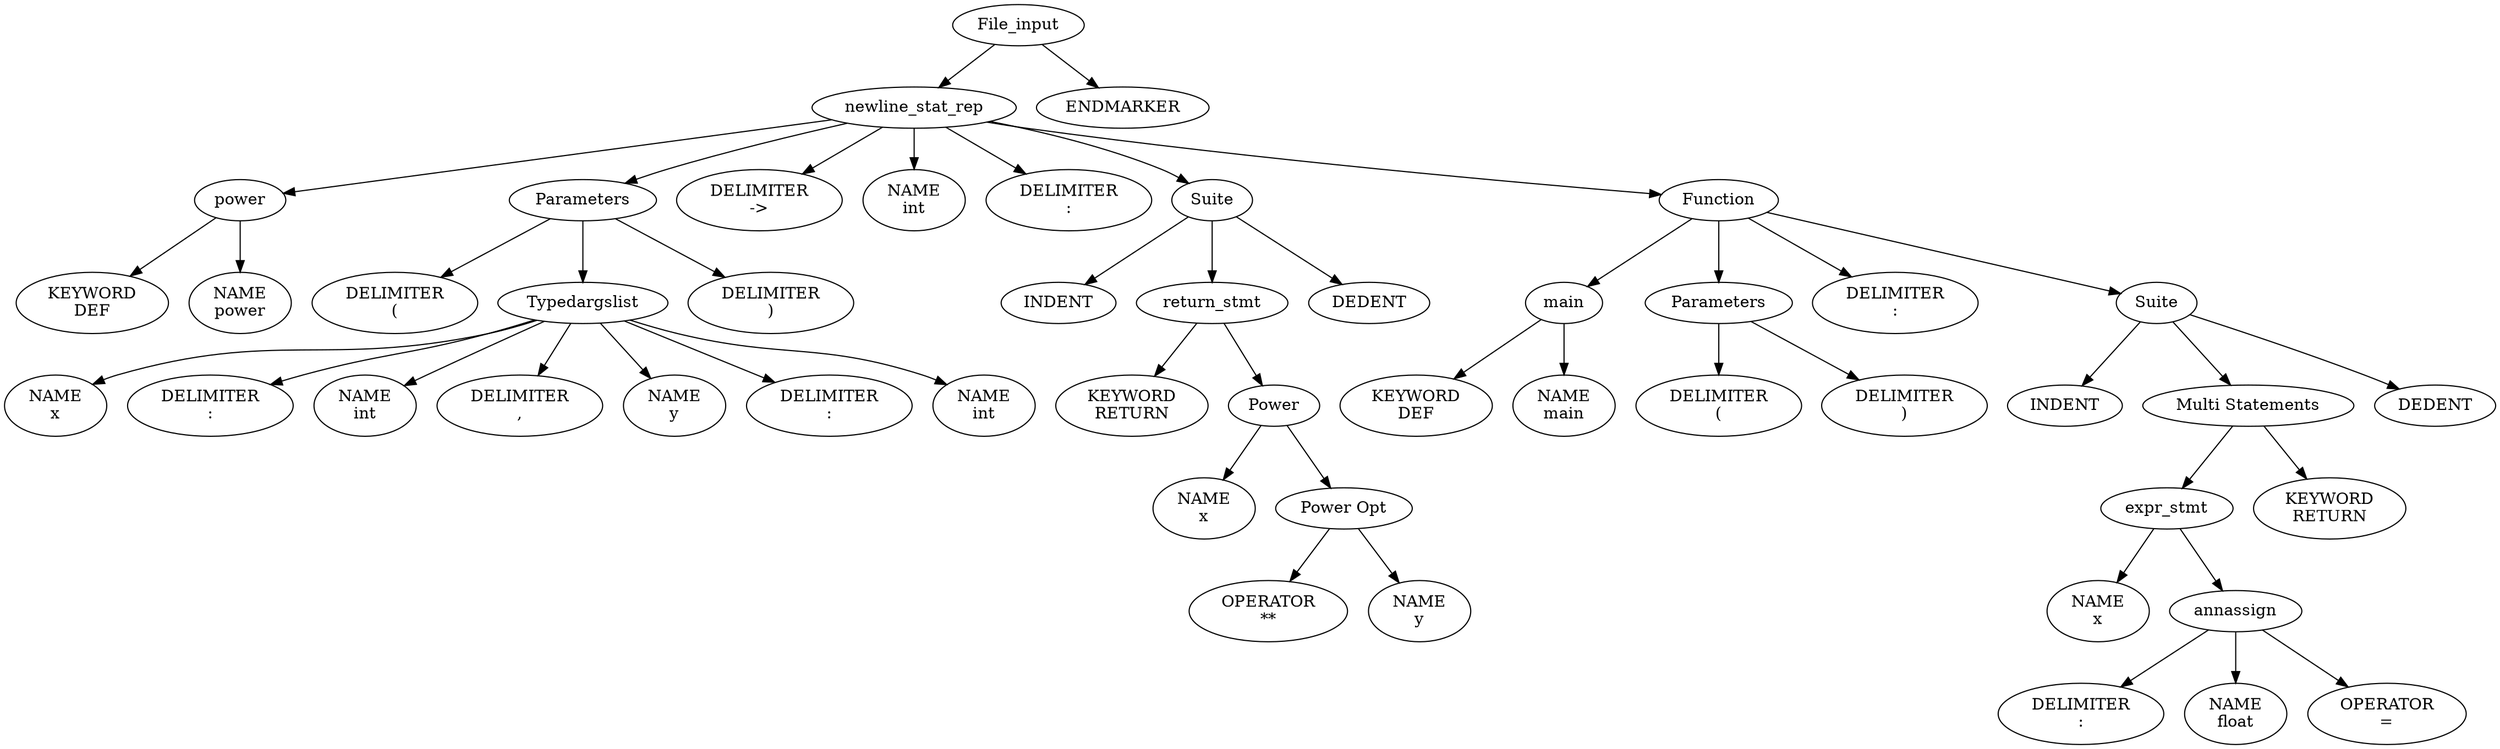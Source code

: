 digraph parse_tree {
"0x55f8e2c89eb0" [label="File_input"];
"0x55f8e2c89eb0" -> "0x55f8e2ca2bf0";
"0x55f8e2ca2bf0" [label="newline_stat_rep"];
"0x55f8e2ca2bf0" -> "0x55f8e2c9f3b0";
"0x55f8e2c9f3b0" [label="power"];
"0x55f8e2c9f3b0" -> "0x55f8e2c9f250";
"0x55f8e2c9f250" [label="KEYWORD
DEF"];
"0x55f8e2c9f3b0" -> "0x55f8e2c9f300";
"0x55f8e2c9f300" [label="NAME
power"];
"0x55f8e2ca2bf0" -> "0x55f8e2ca07f0";
"0x55f8e2ca07f0" [label="Parameters"];
"0x55f8e2ca07f0" -> "0x55f8e2c9fa80";
"0x55f8e2c9fa80" [label="DELIMITER
("];
"0x55f8e2ca07f0" -> "0x55f8e2ca0540";
"0x55f8e2ca0540" [label="Typedargslist"];
"0x55f8e2ca0540" -> "0x55f8e2c9fb30";
"0x55f8e2c9fb30" [label="NAME
x"];
"0x55f8e2ca0540" -> "0x55f8e2c9fbe0";
"0x55f8e2c9fbe0" [label="DELIMITER
:"];
"0x55f8e2ca0540" -> "0x55f8e2c9fdf0";
"0x55f8e2c9fdf0" [label="NAME
int"];
"0x55f8e2ca0540" -> "0x55f8e2c9fd40";
"0x55f8e2c9fd40" [label="DELIMITER
,"];
"0x55f8e2ca0540" -> "0x55f8e2c9fec0";
"0x55f8e2c9fec0" [label="NAME
y"];
"0x55f8e2ca0540" -> "0x55f8e2c9ff70";
"0x55f8e2c9ff70" [label="DELIMITER
:"];
"0x55f8e2ca0540" -> "0x55f8e2ca0180";
"0x55f8e2ca0180" [label="NAME
int"];
"0x55f8e2ca07f0" -> "0x55f8e2ca00d0";
"0x55f8e2ca00d0" [label="DELIMITER
)"];
"0x55f8e2ca2bf0" -> "0x55f8e2ca08c0";
"0x55f8e2ca08c0" [label="DELIMITER
->"];
"0x55f8e2ca2bf0" -> "0x55f8e2ca0970";
"0x55f8e2ca0970" [label="NAME
int"];
"0x55f8e2ca2bf0" -> "0x55f8e2ca0a20";
"0x55f8e2ca0a20" [label="DELIMITER
:"];
"0x55f8e2ca2bf0" -> "0x55f8e2ca1390";
"0x55f8e2ca1390" [label="Suite"];
"0x55f8e2ca1390" -> "0x55f8e2ca0b80";
"0x55f8e2ca0b80" [label="INDENT"];
"0x55f8e2ca1390" -> "0x55f8e2ca1210";
"0x55f8e2ca1210" [label="return_stmt"];
"0x55f8e2ca1210" -> "0x55f8e2ca0c30";
"0x55f8e2ca0c30" [label="KEYWORD
RETURN"];
"0x55f8e2ca1210" -> "0x55f8e2ca1070";
"0x55f8e2ca1070" [label="Power"];
"0x55f8e2ca1070" -> "0x55f8e2ca0ce0";
"0x55f8e2ca0ce0" [label="NAME
x"];
"0x55f8e2ca1070" -> "0x55f8e2ca0fa0";
"0x55f8e2ca0fa0" [label="Power Opt"];
"0x55f8e2ca0fa0" -> "0x55f8e2ca0d90";
"0x55f8e2ca0d90" [label="OPERATOR
**"];
"0x55f8e2ca0fa0" -> "0x55f8e2ca0e40";
"0x55f8e2ca0e40" [label="NAME
y"];
"0x55f8e2ca1390" -> "0x55f8e2ca12e0";
"0x55f8e2ca12e0" [label="DEDENT"];
"0x55f8e2ca2bf0" -> "0x55f8e2ca2b10";
"0x55f8e2ca2b10" [label="Function"];
"0x55f8e2ca2b10" -> "0x55f8e2ca1740";
"0x55f8e2ca1740" [label="main"];
"0x55f8e2ca1740" -> "0x55f8e2ca15e0";
"0x55f8e2ca15e0" [label="KEYWORD
DEF"];
"0x55f8e2ca1740" -> "0x55f8e2ca1690";
"0x55f8e2ca1690" [label="NAME
main"];
"0x55f8e2ca2b10" -> "0x55f8e2ca1ab0";
"0x55f8e2ca1ab0" [label="Parameters"];
"0x55f8e2ca1ab0" -> "0x55f8e2ca1950";
"0x55f8e2ca1950" [label="DELIMITER
("];
"0x55f8e2ca1ab0" -> "0x55f8e2ca1a00";
"0x55f8e2ca1a00" [label="DELIMITER
)"];
"0x55f8e2ca2b10" -> "0x55f8e2ca1b80";
"0x55f8e2ca1b80" [label="DELIMITER
:"];
"0x55f8e2ca2b10" -> "0x55f8e2ca2a10";
"0x55f8e2ca2a10" [label="Suite"];
"0x55f8e2ca2a10" -> "0x55f8e2ca1ce0";
"0x55f8e2ca1ce0" [label="INDENT"];
"0x55f8e2ca2a10" -> "0x55f8e2ca2860";
"0x55f8e2ca2860" [label="Multi Statements"];
"0x55f8e2ca2860" -> "0x55f8e2ca2350";
"0x55f8e2ca2350" [label="expr_stmt"];
"0x55f8e2ca2350" -> "0x55f8e2ca1d90";
"0x55f8e2ca1d90" [label="NAME
x"];
"0x55f8e2ca2350" -> "0x55f8e2ca2280";
"0x55f8e2ca2280" [label="annassign"];
"0x55f8e2ca2280" -> "0x55f8e2ca1e40";
"0x55f8e2ca1e40" [label="DELIMITER
:"];
"0x55f8e2ca2280" -> "0x55f8e2ca1ef0";
"0x55f8e2ca1ef0" [label="NAME
float"];
"0x55f8e2ca2280" -> "0x55f8e2ca1fa0";
"0x55f8e2ca1fa0" [label="OPERATOR
="];
"0x55f8e2ca2860" -> "0x55f8e2ca2770";
"0x55f8e2ca2770" [label="KEYWORD
RETURN"];
"0x55f8e2ca2a10" -> "0x55f8e2ca2960";
"0x55f8e2ca2960" [label="DEDENT"];
"0x55f8e2c89eb0" -> "0x55f8e2ca2d50";
"0x55f8e2ca2d50" [label="ENDMARKER"];
}
